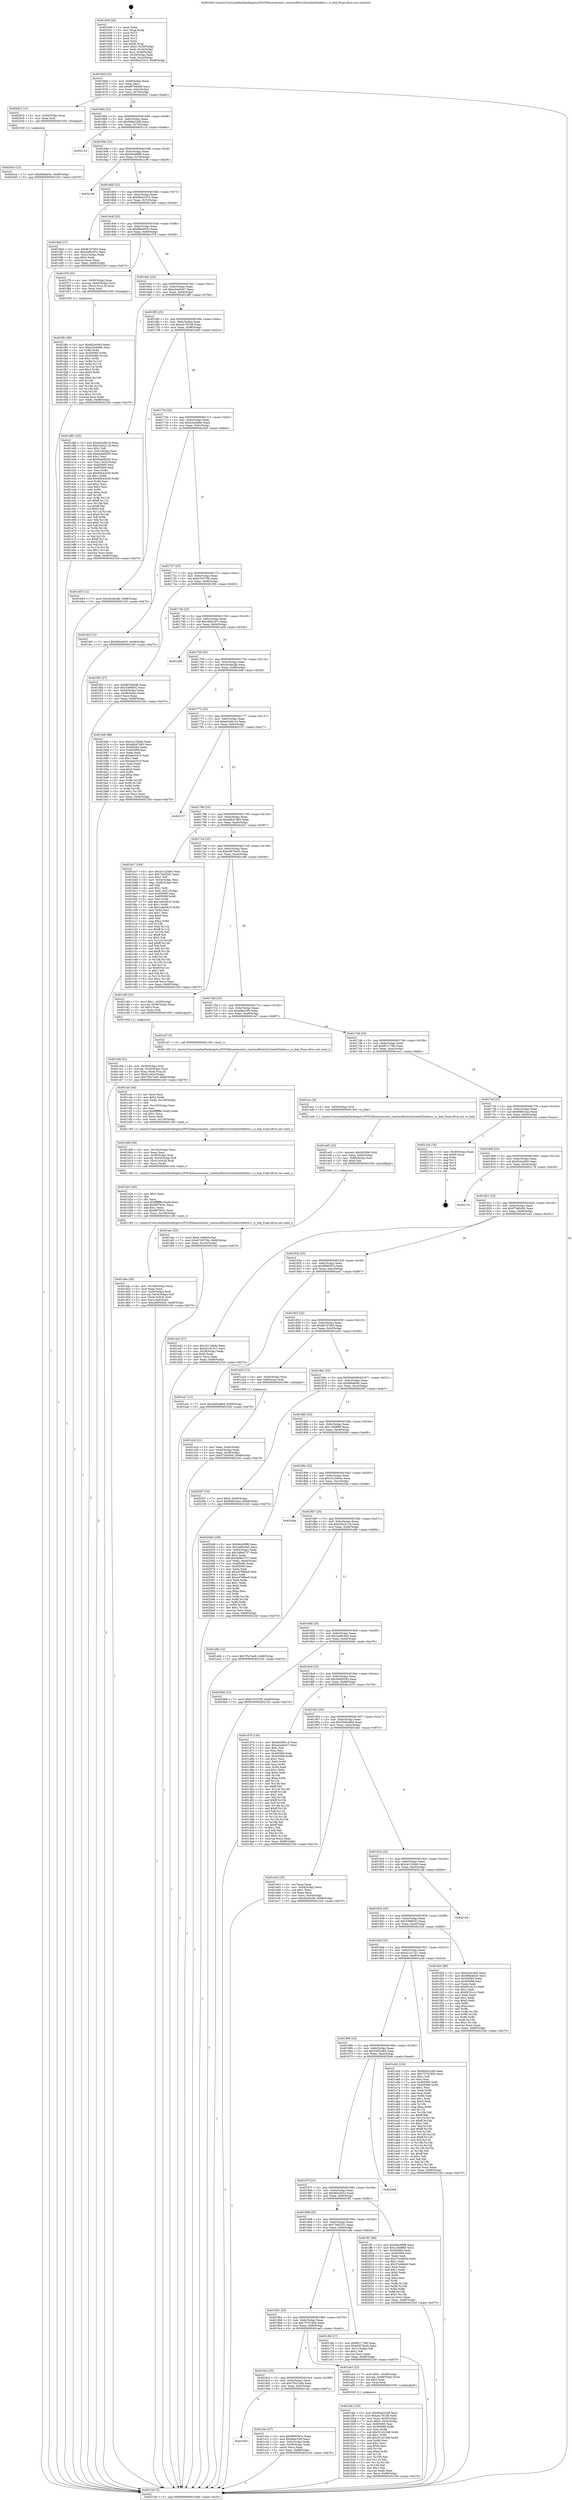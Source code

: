 digraph "0x401640" {
  label = "0x401640 (/mnt/c/Users/mathe/Desktop/tcc/POCII/binaries/extr_reactosdllwin32riched20editor.c_is_link_Final-ollvm.out::main(0))"
  labelloc = "t"
  node[shape=record]

  Entry [label="",width=0.3,height=0.3,shape=circle,fillcolor=black,style=filled]
  "0x40166d" [label="{
     0x40166d [23]\l
     | [instrs]\l
     &nbsp;&nbsp;0x40166d \<+3\>: mov -0x68(%rbp),%eax\l
     &nbsp;&nbsp;0x401670 \<+2\>: mov %eax,%ecx\l
     &nbsp;&nbsp;0x401672 \<+6\>: sub $0x897b4bd8,%ecx\l
     &nbsp;&nbsp;0x401678 \<+3\>: mov %eax,-0x6c(%rbp)\l
     &nbsp;&nbsp;0x40167b \<+3\>: mov %ecx,-0x70(%rbp)\l
     &nbsp;&nbsp;0x40167e \<+6\>: je 00000000004020c2 \<main+0xa82\>\l
  }"]
  "0x4020c2" [label="{
     0x4020c2 [12]\l
     | [instrs]\l
     &nbsp;&nbsp;0x4020c2 \<+4\>: mov -0x50(%rbp),%rax\l
     &nbsp;&nbsp;0x4020c6 \<+3\>: mov %rax,%rdi\l
     &nbsp;&nbsp;0x4020c9 \<+5\>: call 0000000000401030 \<free@plt\>\l
     | [calls]\l
     &nbsp;&nbsp;0x401030 \{1\} (unknown)\l
  }"]
  "0x401684" [label="{
     0x401684 [22]\l
     | [instrs]\l
     &nbsp;&nbsp;0x401684 \<+5\>: jmp 0000000000401689 \<main+0x49\>\l
     &nbsp;&nbsp;0x401689 \<+3\>: mov -0x6c(%rbp),%eax\l
     &nbsp;&nbsp;0x40168c \<+5\>: sub $0x90de22d9,%eax\l
     &nbsp;&nbsp;0x401691 \<+3\>: mov %eax,-0x74(%rbp)\l
     &nbsp;&nbsp;0x401694 \<+6\>: je 000000000040211d \<main+0xadd\>\l
  }"]
  Exit [label="",width=0.3,height=0.3,shape=circle,fillcolor=black,style=filled,peripheries=2]
  "0x40211d" [label="{
     0x40211d\l
  }", style=dashed]
  "0x40169a" [label="{
     0x40169a [22]\l
     | [instrs]\l
     &nbsp;&nbsp;0x40169a \<+5\>: jmp 000000000040169f \<main+0x5f\>\l
     &nbsp;&nbsp;0x40169f \<+3\>: mov -0x6c(%rbp),%eax\l
     &nbsp;&nbsp;0x4016a2 \<+5\>: sub $0x9444f9f8,%eax\l
     &nbsp;&nbsp;0x4016a7 \<+3\>: mov %eax,-0x78(%rbp)\l
     &nbsp;&nbsp;0x4016aa \<+6\>: je 0000000000402196 \<main+0xb56\>\l
  }"]
  "0x4020ce" [label="{
     0x4020ce [12]\l
     | [instrs]\l
     &nbsp;&nbsp;0x4020ce \<+7\>: movl $0xfe6da04c,-0x68(%rbp)\l
     &nbsp;&nbsp;0x4020d5 \<+5\>: jmp 00000000004021b0 \<main+0xb70\>\l
  }"]
  "0x402196" [label="{
     0x402196\l
  }", style=dashed]
  "0x4016b0" [label="{
     0x4016b0 [22]\l
     | [instrs]\l
     &nbsp;&nbsp;0x4016b0 \<+5\>: jmp 00000000004016b5 \<main+0x75\>\l
     &nbsp;&nbsp;0x4016b5 \<+3\>: mov -0x6c(%rbp),%eax\l
     &nbsp;&nbsp;0x4016b8 \<+5\>: sub $0x96a23315,%eax\l
     &nbsp;&nbsp;0x4016bd \<+3\>: mov %eax,-0x7c(%rbp)\l
     &nbsp;&nbsp;0x4016c0 \<+6\>: je 00000000004019ed \<main+0x3ad\>\l
  }"]
  "0x401f8c" [label="{
     0x401f8c [89]\l
     | [instrs]\l
     &nbsp;&nbsp;0x401f8c \<+5\>: mov $0xf42ec945,%edx\l
     &nbsp;&nbsp;0x401f91 \<+5\>: mov $0xb34cb69c,%esi\l
     &nbsp;&nbsp;0x401f96 \<+3\>: xor %r8d,%r8d\l
     &nbsp;&nbsp;0x401f99 \<+8\>: mov 0x405060,%r9d\l
     &nbsp;&nbsp;0x401fa1 \<+8\>: mov 0x405068,%r10d\l
     &nbsp;&nbsp;0x401fa9 \<+4\>: sub $0x1,%r8d\l
     &nbsp;&nbsp;0x401fad \<+3\>: mov %r9d,%r11d\l
     &nbsp;&nbsp;0x401fb0 \<+3\>: add %r8d,%r11d\l
     &nbsp;&nbsp;0x401fb3 \<+4\>: imul %r11d,%r9d\l
     &nbsp;&nbsp;0x401fb7 \<+4\>: and $0x1,%r9d\l
     &nbsp;&nbsp;0x401fbb \<+4\>: cmp $0x0,%r9d\l
     &nbsp;&nbsp;0x401fbf \<+3\>: sete %bl\l
     &nbsp;&nbsp;0x401fc2 \<+4\>: cmp $0xa,%r10d\l
     &nbsp;&nbsp;0x401fc6 \<+4\>: setl %r14b\l
     &nbsp;&nbsp;0x401fca \<+3\>: mov %bl,%r15b\l
     &nbsp;&nbsp;0x401fcd \<+3\>: and %r14b,%r15b\l
     &nbsp;&nbsp;0x401fd0 \<+3\>: xor %r14b,%bl\l
     &nbsp;&nbsp;0x401fd3 \<+3\>: or %bl,%r15b\l
     &nbsp;&nbsp;0x401fd6 \<+4\>: test $0x1,%r15b\l
     &nbsp;&nbsp;0x401fda \<+3\>: cmovne %esi,%edx\l
     &nbsp;&nbsp;0x401fdd \<+3\>: mov %edx,-0x68(%rbp)\l
     &nbsp;&nbsp;0x401fe0 \<+5\>: jmp 00000000004021b0 \<main+0xb70\>\l
  }"]
  "0x4019ed" [label="{
     0x4019ed [27]\l
     | [instrs]\l
     &nbsp;&nbsp;0x4019ed \<+5\>: mov $0xfb7d7403,%eax\l
     &nbsp;&nbsp;0x4019f2 \<+5\>: mov $0xcb6b197c,%ecx\l
     &nbsp;&nbsp;0x4019f7 \<+3\>: mov -0x2c(%rbp),%edx\l
     &nbsp;&nbsp;0x4019fa \<+3\>: cmp $0x2,%edx\l
     &nbsp;&nbsp;0x4019fd \<+3\>: cmovne %ecx,%eax\l
     &nbsp;&nbsp;0x401a00 \<+3\>: mov %eax,-0x68(%rbp)\l
     &nbsp;&nbsp;0x401a03 \<+5\>: jmp 00000000004021b0 \<main+0xb70\>\l
  }"]
  "0x4016c6" [label="{
     0x4016c6 [22]\l
     | [instrs]\l
     &nbsp;&nbsp;0x4016c6 \<+5\>: jmp 00000000004016cb \<main+0x8b\>\l
     &nbsp;&nbsp;0x4016cb \<+3\>: mov -0x6c(%rbp),%eax\l
     &nbsp;&nbsp;0x4016ce \<+5\>: sub $0x9fde4020,%eax\l
     &nbsp;&nbsp;0x4016d3 \<+3\>: mov %eax,-0x80(%rbp)\l
     &nbsp;&nbsp;0x4016d6 \<+6\>: je 0000000000401f78 \<main+0x938\>\l
  }"]
  "0x4021b0" [label="{
     0x4021b0 [5]\l
     | [instrs]\l
     &nbsp;&nbsp;0x4021b0 \<+5\>: jmp 000000000040166d \<main+0x2d\>\l
  }"]
  "0x401640" [label="{
     0x401640 [45]\l
     | [instrs]\l
     &nbsp;&nbsp;0x401640 \<+1\>: push %rbp\l
     &nbsp;&nbsp;0x401641 \<+3\>: mov %rsp,%rbp\l
     &nbsp;&nbsp;0x401644 \<+2\>: push %r15\l
     &nbsp;&nbsp;0x401646 \<+2\>: push %r14\l
     &nbsp;&nbsp;0x401648 \<+2\>: push %r12\l
     &nbsp;&nbsp;0x40164a \<+1\>: push %rbx\l
     &nbsp;&nbsp;0x40164b \<+7\>: sub $0xf0,%rsp\l
     &nbsp;&nbsp;0x401652 \<+7\>: movl $0x0,-0x30(%rbp)\l
     &nbsp;&nbsp;0x401659 \<+3\>: mov %edi,-0x34(%rbp)\l
     &nbsp;&nbsp;0x40165c \<+4\>: mov %rsi,-0x40(%rbp)\l
     &nbsp;&nbsp;0x401660 \<+3\>: mov -0x34(%rbp),%edi\l
     &nbsp;&nbsp;0x401663 \<+3\>: mov %edi,-0x2c(%rbp)\l
     &nbsp;&nbsp;0x401666 \<+7\>: movl $0x96a23315,-0x68(%rbp)\l
  }"]
  "0x401eec" [label="{
     0x401eec [25]\l
     | [instrs]\l
     &nbsp;&nbsp;0x401eec \<+7\>: movl $0x0,-0x64(%rbp)\l
     &nbsp;&nbsp;0x401ef3 \<+7\>: movl $0xb791f76b,-0x68(%rbp)\l
     &nbsp;&nbsp;0x401efa \<+6\>: mov %eax,-0x10c(%rbp)\l
     &nbsp;&nbsp;0x401f00 \<+5\>: jmp 00000000004021b0 \<main+0xb70\>\l
  }"]
  "0x401f78" [label="{
     0x401f78 [20]\l
     | [instrs]\l
     &nbsp;&nbsp;0x401f78 \<+4\>: mov -0x50(%rbp),%rax\l
     &nbsp;&nbsp;0x401f7c \<+4\>: movslq -0x64(%rbp),%rcx\l
     &nbsp;&nbsp;0x401f80 \<+4\>: mov (%rax,%rcx,8),%rax\l
     &nbsp;&nbsp;0x401f84 \<+3\>: mov %rax,%rdi\l
     &nbsp;&nbsp;0x401f87 \<+5\>: call 0000000000401030 \<free@plt\>\l
     | [calls]\l
     &nbsp;&nbsp;0x401030 \{1\} (unknown)\l
  }"]
  "0x4016dc" [label="{
     0x4016dc [25]\l
     | [instrs]\l
     &nbsp;&nbsp;0x4016dc \<+5\>: jmp 00000000004016e1 \<main+0xa1\>\l
     &nbsp;&nbsp;0x4016e1 \<+3\>: mov -0x6c(%rbp),%eax\l
     &nbsp;&nbsp;0x4016e4 \<+5\>: sub $0xa2ee6447,%eax\l
     &nbsp;&nbsp;0x4016e9 \<+6\>: mov %eax,-0x84(%rbp)\l
     &nbsp;&nbsp;0x4016ef \<+6\>: je 0000000000401df6 \<main+0x7b6\>\l
  }"]
  "0x401ed5" [label="{
     0x401ed5 [23]\l
     | [instrs]\l
     &nbsp;&nbsp;0x401ed5 \<+10\>: movabs $0x4030b6,%rdi\l
     &nbsp;&nbsp;0x401edf \<+3\>: mov %eax,-0x60(%rbp)\l
     &nbsp;&nbsp;0x401ee2 \<+3\>: mov -0x60(%rbp),%esi\l
     &nbsp;&nbsp;0x401ee5 \<+2\>: mov $0x0,%al\l
     &nbsp;&nbsp;0x401ee7 \<+5\>: call 0000000000401040 \<printf@plt\>\l
     | [calls]\l
     &nbsp;&nbsp;0x401040 \{1\} (unknown)\l
  }"]
  "0x401df6" [label="{
     0x401df6 [165]\l
     | [instrs]\l
     &nbsp;&nbsp;0x401df6 \<+5\>: mov $0xd42d6c14,%eax\l
     &nbsp;&nbsp;0x401dfb \<+5\>: mov $0x202e2118,%ecx\l
     &nbsp;&nbsp;0x401e00 \<+2\>: mov $0x1,%dl\l
     &nbsp;&nbsp;0x401e02 \<+3\>: mov -0x5c(%rbp),%esi\l
     &nbsp;&nbsp;0x401e05 \<+6\>: add $0x6abd92d3,%esi\l
     &nbsp;&nbsp;0x401e0b \<+3\>: add $0x1,%esi\l
     &nbsp;&nbsp;0x401e0e \<+6\>: sub $0x6abd92d3,%esi\l
     &nbsp;&nbsp;0x401e14 \<+3\>: mov %esi,-0x5c(%rbp)\l
     &nbsp;&nbsp;0x401e17 \<+7\>: mov 0x405060,%esi\l
     &nbsp;&nbsp;0x401e1e \<+7\>: mov 0x405068,%edi\l
     &nbsp;&nbsp;0x401e25 \<+3\>: mov %esi,%r8d\l
     &nbsp;&nbsp;0x401e28 \<+7\>: sub $0x95b42e5b,%r8d\l
     &nbsp;&nbsp;0x401e2f \<+4\>: sub $0x1,%r8d\l
     &nbsp;&nbsp;0x401e33 \<+7\>: add $0x95b42e5b,%r8d\l
     &nbsp;&nbsp;0x401e3a \<+4\>: imul %r8d,%esi\l
     &nbsp;&nbsp;0x401e3e \<+3\>: and $0x1,%esi\l
     &nbsp;&nbsp;0x401e41 \<+3\>: cmp $0x0,%esi\l
     &nbsp;&nbsp;0x401e44 \<+4\>: sete %r9b\l
     &nbsp;&nbsp;0x401e48 \<+3\>: cmp $0xa,%edi\l
     &nbsp;&nbsp;0x401e4b \<+4\>: setl %r10b\l
     &nbsp;&nbsp;0x401e4f \<+3\>: mov %r9b,%r11b\l
     &nbsp;&nbsp;0x401e52 \<+4\>: xor $0xff,%r11b\l
     &nbsp;&nbsp;0x401e56 \<+3\>: mov %r10b,%bl\l
     &nbsp;&nbsp;0x401e59 \<+3\>: xor $0xff,%bl\l
     &nbsp;&nbsp;0x401e5c \<+3\>: xor $0x0,%dl\l
     &nbsp;&nbsp;0x401e5f \<+3\>: mov %r11b,%r14b\l
     &nbsp;&nbsp;0x401e62 \<+4\>: and $0x0,%r14b\l
     &nbsp;&nbsp;0x401e66 \<+3\>: and %dl,%r9b\l
     &nbsp;&nbsp;0x401e69 \<+3\>: mov %bl,%r15b\l
     &nbsp;&nbsp;0x401e6c \<+4\>: and $0x0,%r15b\l
     &nbsp;&nbsp;0x401e70 \<+3\>: and %dl,%r10b\l
     &nbsp;&nbsp;0x401e73 \<+3\>: or %r9b,%r14b\l
     &nbsp;&nbsp;0x401e76 \<+3\>: or %r10b,%r15b\l
     &nbsp;&nbsp;0x401e79 \<+3\>: xor %r15b,%r14b\l
     &nbsp;&nbsp;0x401e7c \<+3\>: or %bl,%r11b\l
     &nbsp;&nbsp;0x401e7f \<+4\>: xor $0xff,%r11b\l
     &nbsp;&nbsp;0x401e83 \<+3\>: or $0x0,%dl\l
     &nbsp;&nbsp;0x401e86 \<+3\>: and %dl,%r11b\l
     &nbsp;&nbsp;0x401e89 \<+3\>: or %r11b,%r14b\l
     &nbsp;&nbsp;0x401e8c \<+4\>: test $0x1,%r14b\l
     &nbsp;&nbsp;0x401e90 \<+3\>: cmovne %ecx,%eax\l
     &nbsp;&nbsp;0x401e93 \<+3\>: mov %eax,-0x68(%rbp)\l
     &nbsp;&nbsp;0x401e96 \<+5\>: jmp 00000000004021b0 \<main+0xb70\>\l
  }"]
  "0x4016f5" [label="{
     0x4016f5 [25]\l
     | [instrs]\l
     &nbsp;&nbsp;0x4016f5 \<+5\>: jmp 00000000004016fa \<main+0xba\>\l
     &nbsp;&nbsp;0x4016fa \<+3\>: mov -0x6c(%rbp),%eax\l
     &nbsp;&nbsp;0x4016fd \<+5\>: sub $0xa4c781d8,%eax\l
     &nbsp;&nbsp;0x401702 \<+6\>: mov %eax,-0x88(%rbp)\l
     &nbsp;&nbsp;0x401708 \<+6\>: je 0000000000401b63 \<main+0x523\>\l
  }"]
  "0x401d4c" [label="{
     0x401d4c [36]\l
     | [instrs]\l
     &nbsp;&nbsp;0x401d4c \<+6\>: mov -0x108(%rbp),%ecx\l
     &nbsp;&nbsp;0x401d52 \<+3\>: imul %eax,%ecx\l
     &nbsp;&nbsp;0x401d55 \<+4\>: mov -0x50(%rbp),%rdi\l
     &nbsp;&nbsp;0x401d59 \<+4\>: movslq -0x54(%rbp),%r8\l
     &nbsp;&nbsp;0x401d5d \<+4\>: mov (%rdi,%r8,8),%rdi\l
     &nbsp;&nbsp;0x401d61 \<+3\>: mov %ecx,0x4(%rdi)\l
     &nbsp;&nbsp;0x401d64 \<+7\>: movl $0x2b850343,-0x68(%rbp)\l
     &nbsp;&nbsp;0x401d6b \<+5\>: jmp 00000000004021b0 \<main+0xb70\>\l
  }"]
  "0x401b63" [label="{
     0x401b63 [12]\l
     | [instrs]\l
     &nbsp;&nbsp;0x401b63 \<+7\>: movl $0xcbc0ecdb,-0x68(%rbp)\l
     &nbsp;&nbsp;0x401b6a \<+5\>: jmp 00000000004021b0 \<main+0xb70\>\l
  }"]
  "0x40170e" [label="{
     0x40170e [25]\l
     | [instrs]\l
     &nbsp;&nbsp;0x40170e \<+5\>: jmp 0000000000401713 \<main+0xd3\>\l
     &nbsp;&nbsp;0x401713 \<+3\>: mov -0x6c(%rbp),%eax\l
     &nbsp;&nbsp;0x401716 \<+5\>: sub $0xb34cb69c,%eax\l
     &nbsp;&nbsp;0x40171b \<+6\>: mov %eax,-0x8c(%rbp)\l
     &nbsp;&nbsp;0x401721 \<+6\>: je 0000000000401fe5 \<main+0x9a5\>\l
  }"]
  "0x401d24" [label="{
     0x401d24 [40]\l
     | [instrs]\l
     &nbsp;&nbsp;0x401d24 \<+5\>: mov $0x2,%ecx\l
     &nbsp;&nbsp;0x401d29 \<+1\>: cltd\l
     &nbsp;&nbsp;0x401d2a \<+2\>: idiv %ecx\l
     &nbsp;&nbsp;0x401d2c \<+6\>: imul $0xfffffffe,%edx,%ecx\l
     &nbsp;&nbsp;0x401d32 \<+6\>: add $0xf6f79c01,%ecx\l
     &nbsp;&nbsp;0x401d38 \<+3\>: add $0x1,%ecx\l
     &nbsp;&nbsp;0x401d3b \<+6\>: sub $0xf6f79c01,%ecx\l
     &nbsp;&nbsp;0x401d41 \<+6\>: mov %ecx,-0x108(%rbp)\l
     &nbsp;&nbsp;0x401d47 \<+5\>: call 0000000000401160 \<next_i\>\l
     | [calls]\l
     &nbsp;&nbsp;0x401160 \{1\} (/mnt/c/Users/mathe/Desktop/tcc/POCII/binaries/extr_reactosdllwin32riched20editor.c_is_link_Final-ollvm.out::next_i)\l
  }"]
  "0x401fe5" [label="{
     0x401fe5 [12]\l
     | [instrs]\l
     &nbsp;&nbsp;0x401fe5 \<+7\>: movl $0x6f2e4b52,-0x68(%rbp)\l
     &nbsp;&nbsp;0x401fec \<+5\>: jmp 00000000004021b0 \<main+0xb70\>\l
  }"]
  "0x401727" [label="{
     0x401727 [25]\l
     | [instrs]\l
     &nbsp;&nbsp;0x401727 \<+5\>: jmp 000000000040172c \<main+0xec\>\l
     &nbsp;&nbsp;0x40172c \<+3\>: mov -0x6c(%rbp),%eax\l
     &nbsp;&nbsp;0x40172f \<+5\>: sub $0xb791f76b,%eax\l
     &nbsp;&nbsp;0x401734 \<+6\>: mov %eax,-0x90(%rbp)\l
     &nbsp;&nbsp;0x40173a \<+6\>: je 0000000000401f05 \<main+0x8c5\>\l
  }"]
  "0x401d08" [label="{
     0x401d08 [28]\l
     | [instrs]\l
     &nbsp;&nbsp;0x401d08 \<+6\>: mov -0x104(%rbp),%ecx\l
     &nbsp;&nbsp;0x401d0e \<+3\>: imul %eax,%ecx\l
     &nbsp;&nbsp;0x401d11 \<+4\>: mov -0x50(%rbp),%rdi\l
     &nbsp;&nbsp;0x401d15 \<+4\>: movslq -0x54(%rbp),%r8\l
     &nbsp;&nbsp;0x401d19 \<+4\>: mov (%rdi,%r8,8),%rdi\l
     &nbsp;&nbsp;0x401d1d \<+2\>: mov %ecx,(%rdi)\l
     &nbsp;&nbsp;0x401d1f \<+5\>: call 0000000000401160 \<next_i\>\l
     | [calls]\l
     &nbsp;&nbsp;0x401160 \{1\} (/mnt/c/Users/mathe/Desktop/tcc/POCII/binaries/extr_reactosdllwin32riched20editor.c_is_link_Final-ollvm.out::next_i)\l
  }"]
  "0x401f05" [label="{
     0x401f05 [27]\l
     | [instrs]\l
     &nbsp;&nbsp;0x401f05 \<+5\>: mov $0x897b4bd8,%eax\l
     &nbsp;&nbsp;0x401f0a \<+5\>: mov $0x3389fc92,%ecx\l
     &nbsp;&nbsp;0x401f0f \<+3\>: mov -0x64(%rbp),%edx\l
     &nbsp;&nbsp;0x401f12 \<+3\>: cmp -0x48(%rbp),%edx\l
     &nbsp;&nbsp;0x401f15 \<+3\>: cmovl %ecx,%eax\l
     &nbsp;&nbsp;0x401f18 \<+3\>: mov %eax,-0x68(%rbp)\l
     &nbsp;&nbsp;0x401f1b \<+5\>: jmp 00000000004021b0 \<main+0xb70\>\l
  }"]
  "0x401740" [label="{
     0x401740 [25]\l
     | [instrs]\l
     &nbsp;&nbsp;0x401740 \<+5\>: jmp 0000000000401745 \<main+0x105\>\l
     &nbsp;&nbsp;0x401745 \<+3\>: mov -0x6c(%rbp),%eax\l
     &nbsp;&nbsp;0x401748 \<+5\>: sub $0xcb6b197c,%eax\l
     &nbsp;&nbsp;0x40174d \<+6\>: mov %eax,-0x94(%rbp)\l
     &nbsp;&nbsp;0x401753 \<+6\>: je 0000000000401a08 \<main+0x3c8\>\l
  }"]
  "0x401cdc" [label="{
     0x401cdc [44]\l
     | [instrs]\l
     &nbsp;&nbsp;0x401cdc \<+2\>: xor %ecx,%ecx\l
     &nbsp;&nbsp;0x401cde \<+5\>: mov $0x2,%edx\l
     &nbsp;&nbsp;0x401ce3 \<+6\>: mov %edx,-0x100(%rbp)\l
     &nbsp;&nbsp;0x401ce9 \<+1\>: cltd\l
     &nbsp;&nbsp;0x401cea \<+6\>: mov -0x100(%rbp),%esi\l
     &nbsp;&nbsp;0x401cf0 \<+2\>: idiv %esi\l
     &nbsp;&nbsp;0x401cf2 \<+6\>: imul $0xfffffffe,%edx,%edx\l
     &nbsp;&nbsp;0x401cf8 \<+3\>: sub $0x1,%ecx\l
     &nbsp;&nbsp;0x401cfb \<+2\>: sub %ecx,%edx\l
     &nbsp;&nbsp;0x401cfd \<+6\>: mov %edx,-0x104(%rbp)\l
     &nbsp;&nbsp;0x401d03 \<+5\>: call 0000000000401160 \<next_i\>\l
     | [calls]\l
     &nbsp;&nbsp;0x401160 \{1\} (/mnt/c/Users/mathe/Desktop/tcc/POCII/binaries/extr_reactosdllwin32riched20editor.c_is_link_Final-ollvm.out::next_i)\l
  }"]
  "0x401a08" [label="{
     0x401a08\l
  }", style=dashed]
  "0x401759" [label="{
     0x401759 [25]\l
     | [instrs]\l
     &nbsp;&nbsp;0x401759 \<+5\>: jmp 000000000040175e \<main+0x11e\>\l
     &nbsp;&nbsp;0x40175e \<+3\>: mov -0x6c(%rbp),%eax\l
     &nbsp;&nbsp;0x401761 \<+5\>: sub $0xcbc0ecdb,%eax\l
     &nbsp;&nbsp;0x401766 \<+6\>: mov %eax,-0x98(%rbp)\l
     &nbsp;&nbsp;0x40176c \<+6\>: je 0000000000401b6f \<main+0x52f\>\l
  }"]
  "0x4019e3" [label="{
     0x4019e3\l
  }", style=dashed]
  "0x401b6f" [label="{
     0x401b6f [88]\l
     | [instrs]\l
     &nbsp;&nbsp;0x401b6f \<+5\>: mov $0x2e132bb0,%eax\l
     &nbsp;&nbsp;0x401b74 \<+5\>: mov $0xddb47d93,%ecx\l
     &nbsp;&nbsp;0x401b79 \<+7\>: mov 0x405060,%edx\l
     &nbsp;&nbsp;0x401b80 \<+7\>: mov 0x405068,%esi\l
     &nbsp;&nbsp;0x401b87 \<+2\>: mov %edx,%edi\l
     &nbsp;&nbsp;0x401b89 \<+6\>: add $0xeed1810,%edi\l
     &nbsp;&nbsp;0x401b8f \<+3\>: sub $0x1,%edi\l
     &nbsp;&nbsp;0x401b92 \<+6\>: sub $0xeed1810,%edi\l
     &nbsp;&nbsp;0x401b98 \<+3\>: imul %edi,%edx\l
     &nbsp;&nbsp;0x401b9b \<+3\>: and $0x1,%edx\l
     &nbsp;&nbsp;0x401b9e \<+3\>: cmp $0x0,%edx\l
     &nbsp;&nbsp;0x401ba1 \<+4\>: sete %r8b\l
     &nbsp;&nbsp;0x401ba5 \<+3\>: cmp $0xa,%esi\l
     &nbsp;&nbsp;0x401ba8 \<+4\>: setl %r9b\l
     &nbsp;&nbsp;0x401bac \<+3\>: mov %r8b,%r10b\l
     &nbsp;&nbsp;0x401baf \<+3\>: and %r9b,%r10b\l
     &nbsp;&nbsp;0x401bb2 \<+3\>: xor %r9b,%r8b\l
     &nbsp;&nbsp;0x401bb5 \<+3\>: or %r8b,%r10b\l
     &nbsp;&nbsp;0x401bb8 \<+4\>: test $0x1,%r10b\l
     &nbsp;&nbsp;0x401bbc \<+3\>: cmovne %ecx,%eax\l
     &nbsp;&nbsp;0x401bbf \<+3\>: mov %eax,-0x68(%rbp)\l
     &nbsp;&nbsp;0x401bc2 \<+5\>: jmp 00000000004021b0 \<main+0xb70\>\l
  }"]
  "0x401772" [label="{
     0x401772 [25]\l
     | [instrs]\l
     &nbsp;&nbsp;0x401772 \<+5\>: jmp 0000000000401777 \<main+0x137\>\l
     &nbsp;&nbsp;0x401777 \<+3\>: mov -0x6c(%rbp),%eax\l
     &nbsp;&nbsp;0x40177a \<+5\>: sub $0xd42d6c14,%eax\l
     &nbsp;&nbsp;0x40177f \<+6\>: mov %eax,-0x9c(%rbp)\l
     &nbsp;&nbsp;0x401785 \<+6\>: je 0000000000402157 \<main+0xb17\>\l
  }"]
  "0x401cbc" [label="{
     0x401cbc [27]\l
     | [instrs]\l
     &nbsp;&nbsp;0x401cbc \<+5\>: mov $0xf896597a,%eax\l
     &nbsp;&nbsp;0x401cc1 \<+5\>: mov $0xefae33f4,%ecx\l
     &nbsp;&nbsp;0x401cc6 \<+3\>: mov -0x5c(%rbp),%edx\l
     &nbsp;&nbsp;0x401cc9 \<+3\>: cmp -0x58(%rbp),%edx\l
     &nbsp;&nbsp;0x401ccc \<+3\>: cmovl %ecx,%eax\l
     &nbsp;&nbsp;0x401ccf \<+3\>: mov %eax,-0x68(%rbp)\l
     &nbsp;&nbsp;0x401cd2 \<+5\>: jmp 00000000004021b0 \<main+0xb70\>\l
  }"]
  "0x402157" [label="{
     0x402157\l
  }", style=dashed]
  "0x40178b" [label="{
     0x40178b [25]\l
     | [instrs]\l
     &nbsp;&nbsp;0x40178b \<+5\>: jmp 0000000000401790 \<main+0x150\>\l
     &nbsp;&nbsp;0x401790 \<+3\>: mov -0x6c(%rbp),%eax\l
     &nbsp;&nbsp;0x401793 \<+5\>: sub $0xddb47d93,%eax\l
     &nbsp;&nbsp;0x401798 \<+6\>: mov %eax,-0xa0(%rbp)\l
     &nbsp;&nbsp;0x40179e \<+6\>: je 0000000000401bc7 \<main+0x587\>\l
  }"]
  "0x401c9d" [label="{
     0x401c9d [31]\l
     | [instrs]\l
     &nbsp;&nbsp;0x401c9d \<+4\>: mov -0x50(%rbp),%rdi\l
     &nbsp;&nbsp;0x401ca1 \<+4\>: movslq -0x54(%rbp),%rcx\l
     &nbsp;&nbsp;0x401ca5 \<+4\>: mov %rax,(%rdi,%rcx,8)\l
     &nbsp;&nbsp;0x401ca9 \<+7\>: movl $0x0,-0x5c(%rbp)\l
     &nbsp;&nbsp;0x401cb0 \<+7\>: movl $0x7f5e7ad9,-0x68(%rbp)\l
     &nbsp;&nbsp;0x401cb7 \<+5\>: jmp 00000000004021b0 \<main+0xb70\>\l
  }"]
  "0x401bc7" [label="{
     0x401bc7 [164]\l
     | [instrs]\l
     &nbsp;&nbsp;0x401bc7 \<+5\>: mov $0x2e132bb0,%eax\l
     &nbsp;&nbsp;0x401bcc \<+5\>: mov $0x73ef2201,%ecx\l
     &nbsp;&nbsp;0x401bd1 \<+2\>: mov $0x1,%dl\l
     &nbsp;&nbsp;0x401bd3 \<+3\>: mov -0x54(%rbp),%esi\l
     &nbsp;&nbsp;0x401bd6 \<+3\>: cmp -0x48(%rbp),%esi\l
     &nbsp;&nbsp;0x401bd9 \<+4\>: setl %dil\l
     &nbsp;&nbsp;0x401bdd \<+4\>: and $0x1,%dil\l
     &nbsp;&nbsp;0x401be1 \<+4\>: mov %dil,-0x21(%rbp)\l
     &nbsp;&nbsp;0x401be5 \<+7\>: mov 0x405060,%esi\l
     &nbsp;&nbsp;0x401bec \<+8\>: mov 0x405068,%r8d\l
     &nbsp;&nbsp;0x401bf4 \<+3\>: mov %esi,%r9d\l
     &nbsp;&nbsp;0x401bf7 \<+7\>: add $0x1e6e5819,%r9d\l
     &nbsp;&nbsp;0x401bfe \<+4\>: sub $0x1,%r9d\l
     &nbsp;&nbsp;0x401c02 \<+7\>: sub $0x1e6e5819,%r9d\l
     &nbsp;&nbsp;0x401c09 \<+4\>: imul %r9d,%esi\l
     &nbsp;&nbsp;0x401c0d \<+3\>: and $0x1,%esi\l
     &nbsp;&nbsp;0x401c10 \<+3\>: cmp $0x0,%esi\l
     &nbsp;&nbsp;0x401c13 \<+4\>: sete %dil\l
     &nbsp;&nbsp;0x401c17 \<+4\>: cmp $0xa,%r8d\l
     &nbsp;&nbsp;0x401c1b \<+4\>: setl %r10b\l
     &nbsp;&nbsp;0x401c1f \<+3\>: mov %dil,%r11b\l
     &nbsp;&nbsp;0x401c22 \<+4\>: xor $0xff,%r11b\l
     &nbsp;&nbsp;0x401c26 \<+3\>: mov %r10b,%bl\l
     &nbsp;&nbsp;0x401c29 \<+3\>: xor $0xff,%bl\l
     &nbsp;&nbsp;0x401c2c \<+3\>: xor $0x1,%dl\l
     &nbsp;&nbsp;0x401c2f \<+3\>: mov %r11b,%r14b\l
     &nbsp;&nbsp;0x401c32 \<+4\>: and $0xff,%r14b\l
     &nbsp;&nbsp;0x401c36 \<+3\>: and %dl,%dil\l
     &nbsp;&nbsp;0x401c39 \<+3\>: mov %bl,%r15b\l
     &nbsp;&nbsp;0x401c3c \<+4\>: and $0xff,%r15b\l
     &nbsp;&nbsp;0x401c40 \<+3\>: and %dl,%r10b\l
     &nbsp;&nbsp;0x401c43 \<+3\>: or %dil,%r14b\l
     &nbsp;&nbsp;0x401c46 \<+3\>: or %r10b,%r15b\l
     &nbsp;&nbsp;0x401c49 \<+3\>: xor %r15b,%r14b\l
     &nbsp;&nbsp;0x401c4c \<+3\>: or %bl,%r11b\l
     &nbsp;&nbsp;0x401c4f \<+4\>: xor $0xff,%r11b\l
     &nbsp;&nbsp;0x401c53 \<+3\>: or $0x1,%dl\l
     &nbsp;&nbsp;0x401c56 \<+3\>: and %dl,%r11b\l
     &nbsp;&nbsp;0x401c59 \<+3\>: or %r11b,%r14b\l
     &nbsp;&nbsp;0x401c5c \<+4\>: test $0x1,%r14b\l
     &nbsp;&nbsp;0x401c60 \<+3\>: cmovne %ecx,%eax\l
     &nbsp;&nbsp;0x401c63 \<+3\>: mov %eax,-0x68(%rbp)\l
     &nbsp;&nbsp;0x401c66 \<+5\>: jmp 00000000004021b0 \<main+0xb70\>\l
  }"]
  "0x4017a4" [label="{
     0x4017a4 [25]\l
     | [instrs]\l
     &nbsp;&nbsp;0x4017a4 \<+5\>: jmp 00000000004017a9 \<main+0x169\>\l
     &nbsp;&nbsp;0x4017a9 \<+3\>: mov -0x6c(%rbp),%eax\l
     &nbsp;&nbsp;0x4017ac \<+5\>: sub $0xe5879e45,%eax\l
     &nbsp;&nbsp;0x4017b1 \<+6\>: mov %eax,-0xa4(%rbp)\l
     &nbsp;&nbsp;0x4017b7 \<+6\>: je 0000000000401c86 \<main+0x646\>\l
  }"]
  "0x401afa" [label="{
     0x401afa [105]\l
     | [instrs]\l
     &nbsp;&nbsp;0x401afa \<+5\>: mov $0x90de22d9,%ecx\l
     &nbsp;&nbsp;0x401aff \<+5\>: mov $0xa4c781d8,%edx\l
     &nbsp;&nbsp;0x401b04 \<+4\>: mov %rax,-0x50(%rbp)\l
     &nbsp;&nbsp;0x401b08 \<+7\>: movl $0x0,-0x54(%rbp)\l
     &nbsp;&nbsp;0x401b0f \<+7\>: mov 0x405060,%esi\l
     &nbsp;&nbsp;0x401b16 \<+8\>: mov 0x405068,%r8d\l
     &nbsp;&nbsp;0x401b1e \<+3\>: mov %esi,%r9d\l
     &nbsp;&nbsp;0x401b21 \<+7\>: sub $0x321d1548,%r9d\l
     &nbsp;&nbsp;0x401b28 \<+4\>: sub $0x1,%r9d\l
     &nbsp;&nbsp;0x401b2c \<+7\>: add $0x321d1548,%r9d\l
     &nbsp;&nbsp;0x401b33 \<+4\>: imul %r9d,%esi\l
     &nbsp;&nbsp;0x401b37 \<+3\>: and $0x1,%esi\l
     &nbsp;&nbsp;0x401b3a \<+3\>: cmp $0x0,%esi\l
     &nbsp;&nbsp;0x401b3d \<+4\>: sete %r10b\l
     &nbsp;&nbsp;0x401b41 \<+4\>: cmp $0xa,%r8d\l
     &nbsp;&nbsp;0x401b45 \<+4\>: setl %r11b\l
     &nbsp;&nbsp;0x401b49 \<+3\>: mov %r10b,%bl\l
     &nbsp;&nbsp;0x401b4c \<+3\>: and %r11b,%bl\l
     &nbsp;&nbsp;0x401b4f \<+3\>: xor %r11b,%r10b\l
     &nbsp;&nbsp;0x401b52 \<+3\>: or %r10b,%bl\l
     &nbsp;&nbsp;0x401b55 \<+3\>: test $0x1,%bl\l
     &nbsp;&nbsp;0x401b58 \<+3\>: cmovne %edx,%ecx\l
     &nbsp;&nbsp;0x401b5b \<+3\>: mov %ecx,-0x68(%rbp)\l
     &nbsp;&nbsp;0x401b5e \<+5\>: jmp 00000000004021b0 \<main+0xb70\>\l
  }"]
  "0x401c86" [label="{
     0x401c86 [23]\l
     | [instrs]\l
     &nbsp;&nbsp;0x401c86 \<+7\>: movl $0x1,-0x58(%rbp)\l
     &nbsp;&nbsp;0x401c8d \<+4\>: movslq -0x58(%rbp),%rax\l
     &nbsp;&nbsp;0x401c91 \<+4\>: shl $0x3,%rax\l
     &nbsp;&nbsp;0x401c95 \<+3\>: mov %rax,%rdi\l
     &nbsp;&nbsp;0x401c98 \<+5\>: call 0000000000401050 \<malloc@plt\>\l
     | [calls]\l
     &nbsp;&nbsp;0x401050 \{1\} (unknown)\l
  }"]
  "0x4017bd" [label="{
     0x4017bd [25]\l
     | [instrs]\l
     &nbsp;&nbsp;0x4017bd \<+5\>: jmp 00000000004017c2 \<main+0x182\>\l
     &nbsp;&nbsp;0x4017c2 \<+3\>: mov -0x6c(%rbp),%eax\l
     &nbsp;&nbsp;0x4017c5 \<+5\>: sub $0xefae33f4,%eax\l
     &nbsp;&nbsp;0x4017ca \<+6\>: mov %eax,-0xa8(%rbp)\l
     &nbsp;&nbsp;0x4017d0 \<+6\>: je 0000000000401cd7 \<main+0x697\>\l
  }"]
  "0x4019ca" [label="{
     0x4019ca [25]\l
     | [instrs]\l
     &nbsp;&nbsp;0x4019ca \<+5\>: jmp 00000000004019cf \<main+0x38f\>\l
     &nbsp;&nbsp;0x4019cf \<+3\>: mov -0x6c(%rbp),%eax\l
     &nbsp;&nbsp;0x4019d2 \<+5\>: sub $0x7f5e7ad9,%eax\l
     &nbsp;&nbsp;0x4019d7 \<+6\>: mov %eax,-0xfc(%rbp)\l
     &nbsp;&nbsp;0x4019dd \<+6\>: je 0000000000401cbc \<main+0x67c\>\l
  }"]
  "0x401cd7" [label="{
     0x401cd7 [5]\l
     | [instrs]\l
     &nbsp;&nbsp;0x401cd7 \<+5\>: call 0000000000401160 \<next_i\>\l
     | [calls]\l
     &nbsp;&nbsp;0x401160 \{1\} (/mnt/c/Users/mathe/Desktop/tcc/POCII/binaries/extr_reactosdllwin32riched20editor.c_is_link_Final-ollvm.out::next_i)\l
  }"]
  "0x4017d6" [label="{
     0x4017d6 [25]\l
     | [instrs]\l
     &nbsp;&nbsp;0x4017d6 \<+5\>: jmp 00000000004017db \<main+0x19b\>\l
     &nbsp;&nbsp;0x4017db \<+3\>: mov -0x6c(%rbp),%eax\l
     &nbsp;&nbsp;0x4017de \<+5\>: sub $0xf01173fd,%eax\l
     &nbsp;&nbsp;0x4017e3 \<+6\>: mov %eax,-0xac(%rbp)\l
     &nbsp;&nbsp;0x4017e9 \<+6\>: je 0000000000401ecc \<main+0x88c\>\l
  }"]
  "0x401ae3" [label="{
     0x401ae3 [23]\l
     | [instrs]\l
     &nbsp;&nbsp;0x401ae3 \<+7\>: movl $0x1,-0x48(%rbp)\l
     &nbsp;&nbsp;0x401aea \<+4\>: movslq -0x48(%rbp),%rax\l
     &nbsp;&nbsp;0x401aee \<+4\>: shl $0x3,%rax\l
     &nbsp;&nbsp;0x401af2 \<+3\>: mov %rax,%rdi\l
     &nbsp;&nbsp;0x401af5 \<+5\>: call 0000000000401050 \<malloc@plt\>\l
     | [calls]\l
     &nbsp;&nbsp;0x401050 \{1\} (unknown)\l
  }"]
  "0x401ecc" [label="{
     0x401ecc [9]\l
     | [instrs]\l
     &nbsp;&nbsp;0x401ecc \<+4\>: mov -0x50(%rbp),%rdi\l
     &nbsp;&nbsp;0x401ed0 \<+5\>: call 00000000004013e0 \<is_link\>\l
     | [calls]\l
     &nbsp;&nbsp;0x4013e0 \{1\} (/mnt/c/Users/mathe/Desktop/tcc/POCII/binaries/extr_reactosdllwin32riched20editor.c_is_link_Final-ollvm.out::is_link)\l
  }"]
  "0x4017ef" [label="{
     0x4017ef [25]\l
     | [instrs]\l
     &nbsp;&nbsp;0x4017ef \<+5\>: jmp 00000000004017f4 \<main+0x1b4\>\l
     &nbsp;&nbsp;0x4017f4 \<+3\>: mov -0x6c(%rbp),%eax\l
     &nbsp;&nbsp;0x4017f7 \<+5\>: sub $0xf0861ba2,%eax\l
     &nbsp;&nbsp;0x4017fc \<+6\>: mov %eax,-0xb0(%rbp)\l
     &nbsp;&nbsp;0x401802 \<+6\>: je 000000000040210a \<main+0xaca\>\l
  }"]
  "0x4019b1" [label="{
     0x4019b1 [25]\l
     | [instrs]\l
     &nbsp;&nbsp;0x4019b1 \<+5\>: jmp 00000000004019b6 \<main+0x376\>\l
     &nbsp;&nbsp;0x4019b6 \<+3\>: mov -0x6c(%rbp),%eax\l
     &nbsp;&nbsp;0x4019b9 \<+5\>: sub $0x7570195b,%eax\l
     &nbsp;&nbsp;0x4019be \<+6\>: mov %eax,-0xf8(%rbp)\l
     &nbsp;&nbsp;0x4019c4 \<+6\>: je 0000000000401ae3 \<main+0x4a3\>\l
  }"]
  "0x40210a" [label="{
     0x40210a [19]\l
     | [instrs]\l
     &nbsp;&nbsp;0x40210a \<+3\>: mov -0x30(%rbp),%eax\l
     &nbsp;&nbsp;0x40210d \<+7\>: add $0xf0,%rsp\l
     &nbsp;&nbsp;0x402114 \<+1\>: pop %rbx\l
     &nbsp;&nbsp;0x402115 \<+2\>: pop %r12\l
     &nbsp;&nbsp;0x402117 \<+2\>: pop %r14\l
     &nbsp;&nbsp;0x402119 \<+2\>: pop %r15\l
     &nbsp;&nbsp;0x40211b \<+1\>: pop %rbp\l
     &nbsp;&nbsp;0x40211c \<+1\>: ret\l
  }"]
  "0x401808" [label="{
     0x401808 [25]\l
     | [instrs]\l
     &nbsp;&nbsp;0x401808 \<+5\>: jmp 000000000040180d \<main+0x1cd\>\l
     &nbsp;&nbsp;0x40180d \<+3\>: mov -0x6c(%rbp),%eax\l
     &nbsp;&nbsp;0x401810 \<+5\>: sub $0xf42ec945,%eax\l
     &nbsp;&nbsp;0x401815 \<+6\>: mov %eax,-0xb4(%rbp)\l
     &nbsp;&nbsp;0x40181b \<+6\>: je 0000000000402176 \<main+0xb36\>\l
  }"]
  "0x401c6b" [label="{
     0x401c6b [27]\l
     | [instrs]\l
     &nbsp;&nbsp;0x401c6b \<+5\>: mov $0xf01173fd,%eax\l
     &nbsp;&nbsp;0x401c70 \<+5\>: mov $0xe5879e45,%ecx\l
     &nbsp;&nbsp;0x401c75 \<+3\>: mov -0x21(%rbp),%dl\l
     &nbsp;&nbsp;0x401c78 \<+3\>: test $0x1,%dl\l
     &nbsp;&nbsp;0x401c7b \<+3\>: cmovne %ecx,%eax\l
     &nbsp;&nbsp;0x401c7e \<+3\>: mov %eax,-0x68(%rbp)\l
     &nbsp;&nbsp;0x401c81 \<+5\>: jmp 00000000004021b0 \<main+0xb70\>\l
  }"]
  "0x402176" [label="{
     0x402176\l
  }", style=dashed]
  "0x401821" [label="{
     0x401821 [25]\l
     | [instrs]\l
     &nbsp;&nbsp;0x401821 \<+5\>: jmp 0000000000401826 \<main+0x1e6\>\l
     &nbsp;&nbsp;0x401826 \<+3\>: mov -0x6c(%rbp),%eax\l
     &nbsp;&nbsp;0x401829 \<+5\>: sub $0xf75d0400,%eax\l
     &nbsp;&nbsp;0x40182e \<+6\>: mov %eax,-0xb8(%rbp)\l
     &nbsp;&nbsp;0x401834 \<+6\>: je 0000000000401a42 \<main+0x402\>\l
  }"]
  "0x401998" [label="{
     0x401998 [25]\l
     | [instrs]\l
     &nbsp;&nbsp;0x401998 \<+5\>: jmp 000000000040199d \<main+0x35d\>\l
     &nbsp;&nbsp;0x40199d \<+3\>: mov -0x6c(%rbp),%eax\l
     &nbsp;&nbsp;0x4019a0 \<+5\>: sub $0x73ef2201,%eax\l
     &nbsp;&nbsp;0x4019a5 \<+6\>: mov %eax,-0xf4(%rbp)\l
     &nbsp;&nbsp;0x4019ab \<+6\>: je 0000000000401c6b \<main+0x62b\>\l
  }"]
  "0x401a42" [label="{
     0x401a42 [27]\l
     | [instrs]\l
     &nbsp;&nbsp;0x401a42 \<+5\>: mov $0x1b124b4a,%eax\l
     &nbsp;&nbsp;0x401a47 \<+5\>: mov $0x421413c1,%ecx\l
     &nbsp;&nbsp;0x401a4c \<+3\>: mov -0x28(%rbp),%edx\l
     &nbsp;&nbsp;0x401a4f \<+3\>: cmp $0x0,%edx\l
     &nbsp;&nbsp;0x401a52 \<+3\>: cmove %ecx,%eax\l
     &nbsp;&nbsp;0x401a55 \<+3\>: mov %eax,-0x68(%rbp)\l
     &nbsp;&nbsp;0x401a58 \<+5\>: jmp 00000000004021b0 \<main+0xb70\>\l
  }"]
  "0x40183a" [label="{
     0x40183a [25]\l
     | [instrs]\l
     &nbsp;&nbsp;0x40183a \<+5\>: jmp 000000000040183f \<main+0x1ff\>\l
     &nbsp;&nbsp;0x40183f \<+3\>: mov -0x6c(%rbp),%eax\l
     &nbsp;&nbsp;0x401842 \<+5\>: sub $0xf896597a,%eax\l
     &nbsp;&nbsp;0x401847 \<+6\>: mov %eax,-0xbc(%rbp)\l
     &nbsp;&nbsp;0x40184d \<+6\>: je 0000000000401ea7 \<main+0x867\>\l
  }"]
  "0x401ff1" [label="{
     0x401ff1 [88]\l
     | [instrs]\l
     &nbsp;&nbsp;0x401ff1 \<+5\>: mov $0x9444f9f8,%eax\l
     &nbsp;&nbsp;0x401ff6 \<+5\>: mov $0x13fe8f66,%ecx\l
     &nbsp;&nbsp;0x401ffb \<+7\>: mov 0x405060,%edx\l
     &nbsp;&nbsp;0x402002 \<+7\>: mov 0x405068,%esi\l
     &nbsp;&nbsp;0x402009 \<+2\>: mov %edx,%edi\l
     &nbsp;&nbsp;0x40200b \<+6\>: add $0x37e48d4d,%edi\l
     &nbsp;&nbsp;0x402011 \<+3\>: sub $0x1,%edi\l
     &nbsp;&nbsp;0x402014 \<+6\>: sub $0x37e48d4d,%edi\l
     &nbsp;&nbsp;0x40201a \<+3\>: imul %edi,%edx\l
     &nbsp;&nbsp;0x40201d \<+3\>: and $0x1,%edx\l
     &nbsp;&nbsp;0x402020 \<+3\>: cmp $0x0,%edx\l
     &nbsp;&nbsp;0x402023 \<+4\>: sete %r8b\l
     &nbsp;&nbsp;0x402027 \<+3\>: cmp $0xa,%esi\l
     &nbsp;&nbsp;0x40202a \<+4\>: setl %r9b\l
     &nbsp;&nbsp;0x40202e \<+3\>: mov %r8b,%r10b\l
     &nbsp;&nbsp;0x402031 \<+3\>: and %r9b,%r10b\l
     &nbsp;&nbsp;0x402034 \<+3\>: xor %r9b,%r8b\l
     &nbsp;&nbsp;0x402037 \<+3\>: or %r8b,%r10b\l
     &nbsp;&nbsp;0x40203a \<+4\>: test $0x1,%r10b\l
     &nbsp;&nbsp;0x40203e \<+3\>: cmovne %ecx,%eax\l
     &nbsp;&nbsp;0x402041 \<+3\>: mov %eax,-0x68(%rbp)\l
     &nbsp;&nbsp;0x402044 \<+5\>: jmp 00000000004021b0 \<main+0xb70\>\l
  }"]
  "0x401ea7" [label="{
     0x401ea7 [12]\l
     | [instrs]\l
     &nbsp;&nbsp;0x401ea7 \<+7\>: movl $0x2bd5a8b4,-0x68(%rbp)\l
     &nbsp;&nbsp;0x401eae \<+5\>: jmp 00000000004021b0 \<main+0xb70\>\l
  }"]
  "0x401853" [label="{
     0x401853 [25]\l
     | [instrs]\l
     &nbsp;&nbsp;0x401853 \<+5\>: jmp 0000000000401858 \<main+0x218\>\l
     &nbsp;&nbsp;0x401858 \<+3\>: mov -0x6c(%rbp),%eax\l
     &nbsp;&nbsp;0x40185b \<+5\>: sub $0xfb7d7403,%eax\l
     &nbsp;&nbsp;0x401860 \<+6\>: mov %eax,-0xc0(%rbp)\l
     &nbsp;&nbsp;0x401866 \<+6\>: je 0000000000401a20 \<main+0x3e0\>\l
  }"]
  "0x40197f" [label="{
     0x40197f [25]\l
     | [instrs]\l
     &nbsp;&nbsp;0x40197f \<+5\>: jmp 0000000000401984 \<main+0x344\>\l
     &nbsp;&nbsp;0x401984 \<+3\>: mov -0x6c(%rbp),%eax\l
     &nbsp;&nbsp;0x401987 \<+5\>: sub $0x6f2e4b52,%eax\l
     &nbsp;&nbsp;0x40198c \<+6\>: mov %eax,-0xf0(%rbp)\l
     &nbsp;&nbsp;0x401992 \<+6\>: je 0000000000401ff1 \<main+0x9b1\>\l
  }"]
  "0x401a20" [label="{
     0x401a20 [13]\l
     | [instrs]\l
     &nbsp;&nbsp;0x401a20 \<+4\>: mov -0x40(%rbp),%rax\l
     &nbsp;&nbsp;0x401a24 \<+4\>: mov 0x8(%rax),%rdi\l
     &nbsp;&nbsp;0x401a28 \<+5\>: call 0000000000401060 \<atoi@plt\>\l
     | [calls]\l
     &nbsp;&nbsp;0x401060 \{1\} (unknown)\l
  }"]
  "0x40186c" [label="{
     0x40186c [25]\l
     | [instrs]\l
     &nbsp;&nbsp;0x40186c \<+5\>: jmp 0000000000401871 \<main+0x231\>\l
     &nbsp;&nbsp;0x401871 \<+3\>: mov -0x6c(%rbp),%eax\l
     &nbsp;&nbsp;0x401874 \<+5\>: sub $0xfe6da04c,%eax\l
     &nbsp;&nbsp;0x401879 \<+6\>: mov %eax,-0xc4(%rbp)\l
     &nbsp;&nbsp;0x40187f \<+6\>: je 00000000004020f7 \<main+0xab7\>\l
  }"]
  "0x401a2d" [label="{
     0x401a2d [21]\l
     | [instrs]\l
     &nbsp;&nbsp;0x401a2d \<+3\>: mov %eax,-0x44(%rbp)\l
     &nbsp;&nbsp;0x401a30 \<+3\>: mov -0x44(%rbp),%eax\l
     &nbsp;&nbsp;0x401a33 \<+3\>: mov %eax,-0x28(%rbp)\l
     &nbsp;&nbsp;0x401a36 \<+7\>: movl $0xf75d0400,-0x68(%rbp)\l
     &nbsp;&nbsp;0x401a3d \<+5\>: jmp 00000000004021b0 \<main+0xb70\>\l
  }"]
  "0x4020e6" [label="{
     0x4020e6\l
  }", style=dashed]
  "0x4020f7" [label="{
     0x4020f7 [19]\l
     | [instrs]\l
     &nbsp;&nbsp;0x4020f7 \<+7\>: movl $0x0,-0x30(%rbp)\l
     &nbsp;&nbsp;0x4020fe \<+7\>: movl $0xf0861ba2,-0x68(%rbp)\l
     &nbsp;&nbsp;0x402105 \<+5\>: jmp 00000000004021b0 \<main+0xb70\>\l
  }"]
  "0x401885" [label="{
     0x401885 [25]\l
     | [instrs]\l
     &nbsp;&nbsp;0x401885 \<+5\>: jmp 000000000040188a \<main+0x24a\>\l
     &nbsp;&nbsp;0x40188a \<+3\>: mov -0x6c(%rbp),%eax\l
     &nbsp;&nbsp;0x40188d \<+5\>: sub $0x13fe8f66,%eax\l
     &nbsp;&nbsp;0x401892 \<+6\>: mov %eax,-0xc8(%rbp)\l
     &nbsp;&nbsp;0x401898 \<+6\>: je 0000000000402049 \<main+0xa09\>\l
  }"]
  "0x401966" [label="{
     0x401966 [25]\l
     | [instrs]\l
     &nbsp;&nbsp;0x401966 \<+5\>: jmp 000000000040196b \<main+0x32b\>\l
     &nbsp;&nbsp;0x40196b \<+3\>: mov -0x6c(%rbp),%eax\l
     &nbsp;&nbsp;0x40196e \<+5\>: sub $0x54f52e64,%eax\l
     &nbsp;&nbsp;0x401973 \<+6\>: mov %eax,-0xec(%rbp)\l
     &nbsp;&nbsp;0x401979 \<+6\>: je 00000000004020e6 \<main+0xaa6\>\l
  }"]
  "0x402049" [label="{
     0x402049 [109]\l
     | [instrs]\l
     &nbsp;&nbsp;0x402049 \<+5\>: mov $0x9444f9f8,%eax\l
     &nbsp;&nbsp;0x40204e \<+5\>: mov $0x2a90c9a5,%ecx\l
     &nbsp;&nbsp;0x402053 \<+3\>: mov -0x64(%rbp),%edx\l
     &nbsp;&nbsp;0x402056 \<+6\>: sub $0x3d8e4737,%edx\l
     &nbsp;&nbsp;0x40205c \<+3\>: add $0x1,%edx\l
     &nbsp;&nbsp;0x40205f \<+6\>: add $0x3d8e4737,%edx\l
     &nbsp;&nbsp;0x402065 \<+3\>: mov %edx,-0x64(%rbp)\l
     &nbsp;&nbsp;0x402068 \<+7\>: mov 0x405060,%edx\l
     &nbsp;&nbsp;0x40206f \<+7\>: mov 0x405068,%esi\l
     &nbsp;&nbsp;0x402076 \<+2\>: mov %edx,%edi\l
     &nbsp;&nbsp;0x402078 \<+6\>: sub $0xa4788be8,%edi\l
     &nbsp;&nbsp;0x40207e \<+3\>: sub $0x1,%edi\l
     &nbsp;&nbsp;0x402081 \<+6\>: add $0xa4788be8,%edi\l
     &nbsp;&nbsp;0x402087 \<+3\>: imul %edi,%edx\l
     &nbsp;&nbsp;0x40208a \<+3\>: and $0x1,%edx\l
     &nbsp;&nbsp;0x40208d \<+3\>: cmp $0x0,%edx\l
     &nbsp;&nbsp;0x402090 \<+4\>: sete %r8b\l
     &nbsp;&nbsp;0x402094 \<+3\>: cmp $0xa,%esi\l
     &nbsp;&nbsp;0x402097 \<+4\>: setl %r9b\l
     &nbsp;&nbsp;0x40209b \<+3\>: mov %r8b,%r10b\l
     &nbsp;&nbsp;0x40209e \<+3\>: and %r9b,%r10b\l
     &nbsp;&nbsp;0x4020a1 \<+3\>: xor %r9b,%r8b\l
     &nbsp;&nbsp;0x4020a4 \<+3\>: or %r8b,%r10b\l
     &nbsp;&nbsp;0x4020a7 \<+4\>: test $0x1,%r10b\l
     &nbsp;&nbsp;0x4020ab \<+3\>: cmovne %ecx,%eax\l
     &nbsp;&nbsp;0x4020ae \<+3\>: mov %eax,-0x68(%rbp)\l
     &nbsp;&nbsp;0x4020b1 \<+5\>: jmp 00000000004021b0 \<main+0xb70\>\l
  }"]
  "0x40189e" [label="{
     0x40189e [25]\l
     | [instrs]\l
     &nbsp;&nbsp;0x40189e \<+5\>: jmp 00000000004018a3 \<main+0x263\>\l
     &nbsp;&nbsp;0x4018a3 \<+3\>: mov -0x6c(%rbp),%eax\l
     &nbsp;&nbsp;0x4018a6 \<+5\>: sub $0x1b124b4a,%eax\l
     &nbsp;&nbsp;0x4018ab \<+6\>: mov %eax,-0xcc(%rbp)\l
     &nbsp;&nbsp;0x4018b1 \<+6\>: je 00000000004020da \<main+0xa9a\>\l
  }"]
  "0x401a5d" [label="{
     0x401a5d [134]\l
     | [instrs]\l
     &nbsp;&nbsp;0x401a5d \<+5\>: mov $0x90de22d9,%eax\l
     &nbsp;&nbsp;0x401a62 \<+5\>: mov $0x7570195b,%ecx\l
     &nbsp;&nbsp;0x401a67 \<+2\>: mov $0x1,%dl\l
     &nbsp;&nbsp;0x401a69 \<+2\>: xor %esi,%esi\l
     &nbsp;&nbsp;0x401a6b \<+7\>: mov 0x405060,%edi\l
     &nbsp;&nbsp;0x401a72 \<+8\>: mov 0x405068,%r8d\l
     &nbsp;&nbsp;0x401a7a \<+3\>: sub $0x1,%esi\l
     &nbsp;&nbsp;0x401a7d \<+3\>: mov %edi,%r9d\l
     &nbsp;&nbsp;0x401a80 \<+3\>: add %esi,%r9d\l
     &nbsp;&nbsp;0x401a83 \<+4\>: imul %r9d,%edi\l
     &nbsp;&nbsp;0x401a87 \<+3\>: and $0x1,%edi\l
     &nbsp;&nbsp;0x401a8a \<+3\>: cmp $0x0,%edi\l
     &nbsp;&nbsp;0x401a8d \<+4\>: sete %r10b\l
     &nbsp;&nbsp;0x401a91 \<+4\>: cmp $0xa,%r8d\l
     &nbsp;&nbsp;0x401a95 \<+4\>: setl %r11b\l
     &nbsp;&nbsp;0x401a99 \<+3\>: mov %r10b,%bl\l
     &nbsp;&nbsp;0x401a9c \<+3\>: xor $0xff,%bl\l
     &nbsp;&nbsp;0x401a9f \<+3\>: mov %r11b,%r14b\l
     &nbsp;&nbsp;0x401aa2 \<+4\>: xor $0xff,%r14b\l
     &nbsp;&nbsp;0x401aa6 \<+3\>: xor $0x1,%dl\l
     &nbsp;&nbsp;0x401aa9 \<+3\>: mov %bl,%r15b\l
     &nbsp;&nbsp;0x401aac \<+4\>: and $0xff,%r15b\l
     &nbsp;&nbsp;0x401ab0 \<+3\>: and %dl,%r10b\l
     &nbsp;&nbsp;0x401ab3 \<+3\>: mov %r14b,%r12b\l
     &nbsp;&nbsp;0x401ab6 \<+4\>: and $0xff,%r12b\l
     &nbsp;&nbsp;0x401aba \<+3\>: and %dl,%r11b\l
     &nbsp;&nbsp;0x401abd \<+3\>: or %r10b,%r15b\l
     &nbsp;&nbsp;0x401ac0 \<+3\>: or %r11b,%r12b\l
     &nbsp;&nbsp;0x401ac3 \<+3\>: xor %r12b,%r15b\l
     &nbsp;&nbsp;0x401ac6 \<+3\>: or %r14b,%bl\l
     &nbsp;&nbsp;0x401ac9 \<+3\>: xor $0xff,%bl\l
     &nbsp;&nbsp;0x401acc \<+3\>: or $0x1,%dl\l
     &nbsp;&nbsp;0x401acf \<+2\>: and %dl,%bl\l
     &nbsp;&nbsp;0x401ad1 \<+3\>: or %bl,%r15b\l
     &nbsp;&nbsp;0x401ad4 \<+4\>: test $0x1,%r15b\l
     &nbsp;&nbsp;0x401ad8 \<+3\>: cmovne %ecx,%eax\l
     &nbsp;&nbsp;0x401adb \<+3\>: mov %eax,-0x68(%rbp)\l
     &nbsp;&nbsp;0x401ade \<+5\>: jmp 00000000004021b0 \<main+0xb70\>\l
  }"]
  "0x4020da" [label="{
     0x4020da\l
  }", style=dashed]
  "0x4018b7" [label="{
     0x4018b7 [25]\l
     | [instrs]\l
     &nbsp;&nbsp;0x4018b7 \<+5\>: jmp 00000000004018bc \<main+0x27c\>\l
     &nbsp;&nbsp;0x4018bc \<+3\>: mov -0x6c(%rbp),%eax\l
     &nbsp;&nbsp;0x4018bf \<+5\>: sub $0x202e2118,%eax\l
     &nbsp;&nbsp;0x4018c4 \<+6\>: mov %eax,-0xd0(%rbp)\l
     &nbsp;&nbsp;0x4018ca \<+6\>: je 0000000000401e9b \<main+0x85b\>\l
  }"]
  "0x40194d" [label="{
     0x40194d [25]\l
     | [instrs]\l
     &nbsp;&nbsp;0x40194d \<+5\>: jmp 0000000000401952 \<main+0x312\>\l
     &nbsp;&nbsp;0x401952 \<+3\>: mov -0x6c(%rbp),%eax\l
     &nbsp;&nbsp;0x401955 \<+5\>: sub $0x421413c1,%eax\l
     &nbsp;&nbsp;0x40195a \<+6\>: mov %eax,-0xe8(%rbp)\l
     &nbsp;&nbsp;0x401960 \<+6\>: je 0000000000401a5d \<main+0x41d\>\l
  }"]
  "0x401e9b" [label="{
     0x401e9b [12]\l
     | [instrs]\l
     &nbsp;&nbsp;0x401e9b \<+7\>: movl $0x7f5e7ad9,-0x68(%rbp)\l
     &nbsp;&nbsp;0x401ea2 \<+5\>: jmp 00000000004021b0 \<main+0xb70\>\l
  }"]
  "0x4018d0" [label="{
     0x4018d0 [25]\l
     | [instrs]\l
     &nbsp;&nbsp;0x4018d0 \<+5\>: jmp 00000000004018d5 \<main+0x295\>\l
     &nbsp;&nbsp;0x4018d5 \<+3\>: mov -0x6c(%rbp),%eax\l
     &nbsp;&nbsp;0x4018d8 \<+5\>: sub $0x2a90c9a5,%eax\l
     &nbsp;&nbsp;0x4018dd \<+6\>: mov %eax,-0xd4(%rbp)\l
     &nbsp;&nbsp;0x4018e3 \<+6\>: je 00000000004020b6 \<main+0xa76\>\l
  }"]
  "0x401f20" [label="{
     0x401f20 [88]\l
     | [instrs]\l
     &nbsp;&nbsp;0x401f20 \<+5\>: mov $0xf42ec945,%eax\l
     &nbsp;&nbsp;0x401f25 \<+5\>: mov $0x9fde4020,%ecx\l
     &nbsp;&nbsp;0x401f2a \<+7\>: mov 0x405060,%edx\l
     &nbsp;&nbsp;0x401f31 \<+7\>: mov 0x405068,%esi\l
     &nbsp;&nbsp;0x401f38 \<+2\>: mov %edx,%edi\l
     &nbsp;&nbsp;0x401f3a \<+6\>: add $0x601fcc1c,%edi\l
     &nbsp;&nbsp;0x401f40 \<+3\>: sub $0x1,%edi\l
     &nbsp;&nbsp;0x401f43 \<+6\>: sub $0x601fcc1c,%edi\l
     &nbsp;&nbsp;0x401f49 \<+3\>: imul %edi,%edx\l
     &nbsp;&nbsp;0x401f4c \<+3\>: and $0x1,%edx\l
     &nbsp;&nbsp;0x401f4f \<+3\>: cmp $0x0,%edx\l
     &nbsp;&nbsp;0x401f52 \<+4\>: sete %r8b\l
     &nbsp;&nbsp;0x401f56 \<+3\>: cmp $0xa,%esi\l
     &nbsp;&nbsp;0x401f59 \<+4\>: setl %r9b\l
     &nbsp;&nbsp;0x401f5d \<+3\>: mov %r8b,%r10b\l
     &nbsp;&nbsp;0x401f60 \<+3\>: and %r9b,%r10b\l
     &nbsp;&nbsp;0x401f63 \<+3\>: xor %r9b,%r8b\l
     &nbsp;&nbsp;0x401f66 \<+3\>: or %r8b,%r10b\l
     &nbsp;&nbsp;0x401f69 \<+4\>: test $0x1,%r10b\l
     &nbsp;&nbsp;0x401f6d \<+3\>: cmovne %ecx,%eax\l
     &nbsp;&nbsp;0x401f70 \<+3\>: mov %eax,-0x68(%rbp)\l
     &nbsp;&nbsp;0x401f73 \<+5\>: jmp 00000000004021b0 \<main+0xb70\>\l
  }"]
  "0x4020b6" [label="{
     0x4020b6 [12]\l
     | [instrs]\l
     &nbsp;&nbsp;0x4020b6 \<+7\>: movl $0xb791f76b,-0x68(%rbp)\l
     &nbsp;&nbsp;0x4020bd \<+5\>: jmp 00000000004021b0 \<main+0xb70\>\l
  }"]
  "0x4018e9" [label="{
     0x4018e9 [25]\l
     | [instrs]\l
     &nbsp;&nbsp;0x4018e9 \<+5\>: jmp 00000000004018ee \<main+0x2ae\>\l
     &nbsp;&nbsp;0x4018ee \<+3\>: mov -0x6c(%rbp),%eax\l
     &nbsp;&nbsp;0x4018f1 \<+5\>: sub $0x2b850343,%eax\l
     &nbsp;&nbsp;0x4018f6 \<+6\>: mov %eax,-0xd8(%rbp)\l
     &nbsp;&nbsp;0x4018fc \<+6\>: je 0000000000401d70 \<main+0x730\>\l
  }"]
  "0x401934" [label="{
     0x401934 [25]\l
     | [instrs]\l
     &nbsp;&nbsp;0x401934 \<+5\>: jmp 0000000000401939 \<main+0x2f9\>\l
     &nbsp;&nbsp;0x401939 \<+3\>: mov -0x6c(%rbp),%eax\l
     &nbsp;&nbsp;0x40193c \<+5\>: sub $0x3389fc92,%eax\l
     &nbsp;&nbsp;0x401941 \<+6\>: mov %eax,-0xe4(%rbp)\l
     &nbsp;&nbsp;0x401947 \<+6\>: je 0000000000401f20 \<main+0x8e0\>\l
  }"]
  "0x401d70" [label="{
     0x401d70 [134]\l
     | [instrs]\l
     &nbsp;&nbsp;0x401d70 \<+5\>: mov $0xd42d6c14,%eax\l
     &nbsp;&nbsp;0x401d75 \<+5\>: mov $0xa2ee6447,%ecx\l
     &nbsp;&nbsp;0x401d7a \<+2\>: mov $0x1,%dl\l
     &nbsp;&nbsp;0x401d7c \<+2\>: xor %esi,%esi\l
     &nbsp;&nbsp;0x401d7e \<+7\>: mov 0x405060,%edi\l
     &nbsp;&nbsp;0x401d85 \<+8\>: mov 0x405068,%r8d\l
     &nbsp;&nbsp;0x401d8d \<+3\>: sub $0x1,%esi\l
     &nbsp;&nbsp;0x401d90 \<+3\>: mov %edi,%r9d\l
     &nbsp;&nbsp;0x401d93 \<+3\>: add %esi,%r9d\l
     &nbsp;&nbsp;0x401d96 \<+4\>: imul %r9d,%edi\l
     &nbsp;&nbsp;0x401d9a \<+3\>: and $0x1,%edi\l
     &nbsp;&nbsp;0x401d9d \<+3\>: cmp $0x0,%edi\l
     &nbsp;&nbsp;0x401da0 \<+4\>: sete %r10b\l
     &nbsp;&nbsp;0x401da4 \<+4\>: cmp $0xa,%r8d\l
     &nbsp;&nbsp;0x401da8 \<+4\>: setl %r11b\l
     &nbsp;&nbsp;0x401dac \<+3\>: mov %r10b,%bl\l
     &nbsp;&nbsp;0x401daf \<+3\>: xor $0xff,%bl\l
     &nbsp;&nbsp;0x401db2 \<+3\>: mov %r11b,%r14b\l
     &nbsp;&nbsp;0x401db5 \<+4\>: xor $0xff,%r14b\l
     &nbsp;&nbsp;0x401db9 \<+3\>: xor $0x1,%dl\l
     &nbsp;&nbsp;0x401dbc \<+3\>: mov %bl,%r15b\l
     &nbsp;&nbsp;0x401dbf \<+4\>: and $0xff,%r15b\l
     &nbsp;&nbsp;0x401dc3 \<+3\>: and %dl,%r10b\l
     &nbsp;&nbsp;0x401dc6 \<+3\>: mov %r14b,%r12b\l
     &nbsp;&nbsp;0x401dc9 \<+4\>: and $0xff,%r12b\l
     &nbsp;&nbsp;0x401dcd \<+3\>: and %dl,%r11b\l
     &nbsp;&nbsp;0x401dd0 \<+3\>: or %r10b,%r15b\l
     &nbsp;&nbsp;0x401dd3 \<+3\>: or %r11b,%r12b\l
     &nbsp;&nbsp;0x401dd6 \<+3\>: xor %r12b,%r15b\l
     &nbsp;&nbsp;0x401dd9 \<+3\>: or %r14b,%bl\l
     &nbsp;&nbsp;0x401ddc \<+3\>: xor $0xff,%bl\l
     &nbsp;&nbsp;0x401ddf \<+3\>: or $0x1,%dl\l
     &nbsp;&nbsp;0x401de2 \<+2\>: and %dl,%bl\l
     &nbsp;&nbsp;0x401de4 \<+3\>: or %bl,%r15b\l
     &nbsp;&nbsp;0x401de7 \<+4\>: test $0x1,%r15b\l
     &nbsp;&nbsp;0x401deb \<+3\>: cmovne %ecx,%eax\l
     &nbsp;&nbsp;0x401dee \<+3\>: mov %eax,-0x68(%rbp)\l
     &nbsp;&nbsp;0x401df1 \<+5\>: jmp 00000000004021b0 \<main+0xb70\>\l
  }"]
  "0x401902" [label="{
     0x401902 [25]\l
     | [instrs]\l
     &nbsp;&nbsp;0x401902 \<+5\>: jmp 0000000000401907 \<main+0x2c7\>\l
     &nbsp;&nbsp;0x401907 \<+3\>: mov -0x6c(%rbp),%eax\l
     &nbsp;&nbsp;0x40190a \<+5\>: sub $0x2bd5a8b4,%eax\l
     &nbsp;&nbsp;0x40190f \<+6\>: mov %eax,-0xdc(%rbp)\l
     &nbsp;&nbsp;0x401915 \<+6\>: je 0000000000401eb3 \<main+0x873\>\l
  }"]
  "0x40214b" [label="{
     0x40214b\l
  }", style=dashed]
  "0x401eb3" [label="{
     0x401eb3 [25]\l
     | [instrs]\l
     &nbsp;&nbsp;0x401eb3 \<+2\>: xor %eax,%eax\l
     &nbsp;&nbsp;0x401eb5 \<+3\>: mov -0x54(%rbp),%ecx\l
     &nbsp;&nbsp;0x401eb8 \<+3\>: sub $0x1,%eax\l
     &nbsp;&nbsp;0x401ebb \<+2\>: sub %eax,%ecx\l
     &nbsp;&nbsp;0x401ebd \<+3\>: mov %ecx,-0x54(%rbp)\l
     &nbsp;&nbsp;0x401ec0 \<+7\>: movl $0xcbc0ecdb,-0x68(%rbp)\l
     &nbsp;&nbsp;0x401ec7 \<+5\>: jmp 00000000004021b0 \<main+0xb70\>\l
  }"]
  "0x40191b" [label="{
     0x40191b [25]\l
     | [instrs]\l
     &nbsp;&nbsp;0x40191b \<+5\>: jmp 0000000000401920 \<main+0x2e0\>\l
     &nbsp;&nbsp;0x401920 \<+3\>: mov -0x6c(%rbp),%eax\l
     &nbsp;&nbsp;0x401923 \<+5\>: sub $0x2e132bb0,%eax\l
     &nbsp;&nbsp;0x401928 \<+6\>: mov %eax,-0xe0(%rbp)\l
     &nbsp;&nbsp;0x40192e \<+6\>: je 000000000040214b \<main+0xb0b\>\l
  }"]
  Entry -> "0x401640" [label=" 1"]
  "0x40166d" -> "0x4020c2" [label=" 1"]
  "0x40166d" -> "0x401684" [label=" 32"]
  "0x40210a" -> Exit [label=" 1"]
  "0x401684" -> "0x40211d" [label=" 0"]
  "0x401684" -> "0x40169a" [label=" 32"]
  "0x4020f7" -> "0x4021b0" [label=" 1"]
  "0x40169a" -> "0x402196" [label=" 0"]
  "0x40169a" -> "0x4016b0" [label=" 32"]
  "0x4020ce" -> "0x4021b0" [label=" 1"]
  "0x4016b0" -> "0x4019ed" [label=" 1"]
  "0x4016b0" -> "0x4016c6" [label=" 31"]
  "0x4019ed" -> "0x4021b0" [label=" 1"]
  "0x401640" -> "0x40166d" [label=" 1"]
  "0x4021b0" -> "0x40166d" [label=" 32"]
  "0x4020c2" -> "0x4020ce" [label=" 1"]
  "0x4016c6" -> "0x401f78" [label=" 1"]
  "0x4016c6" -> "0x4016dc" [label=" 30"]
  "0x4020b6" -> "0x4021b0" [label=" 1"]
  "0x4016dc" -> "0x401df6" [label=" 1"]
  "0x4016dc" -> "0x4016f5" [label=" 29"]
  "0x402049" -> "0x4021b0" [label=" 1"]
  "0x4016f5" -> "0x401b63" [label=" 1"]
  "0x4016f5" -> "0x40170e" [label=" 28"]
  "0x401ff1" -> "0x4021b0" [label=" 1"]
  "0x40170e" -> "0x401fe5" [label=" 1"]
  "0x40170e" -> "0x401727" [label=" 27"]
  "0x401fe5" -> "0x4021b0" [label=" 1"]
  "0x401727" -> "0x401f05" [label=" 2"]
  "0x401727" -> "0x401740" [label=" 25"]
  "0x401f8c" -> "0x4021b0" [label=" 1"]
  "0x401740" -> "0x401a08" [label=" 0"]
  "0x401740" -> "0x401759" [label=" 25"]
  "0x401f78" -> "0x401f8c" [label=" 1"]
  "0x401759" -> "0x401b6f" [label=" 2"]
  "0x401759" -> "0x401772" [label=" 23"]
  "0x401f20" -> "0x4021b0" [label=" 1"]
  "0x401772" -> "0x402157" [label=" 0"]
  "0x401772" -> "0x40178b" [label=" 23"]
  "0x401f05" -> "0x4021b0" [label=" 2"]
  "0x40178b" -> "0x401bc7" [label=" 2"]
  "0x40178b" -> "0x4017a4" [label=" 21"]
  "0x401ed5" -> "0x401eec" [label=" 1"]
  "0x4017a4" -> "0x401c86" [label=" 1"]
  "0x4017a4" -> "0x4017bd" [label=" 20"]
  "0x401ecc" -> "0x401ed5" [label=" 1"]
  "0x4017bd" -> "0x401cd7" [label=" 1"]
  "0x4017bd" -> "0x4017d6" [label=" 19"]
  "0x401eb3" -> "0x4021b0" [label=" 1"]
  "0x4017d6" -> "0x401ecc" [label=" 1"]
  "0x4017d6" -> "0x4017ef" [label=" 18"]
  "0x401ea7" -> "0x4021b0" [label=" 1"]
  "0x4017ef" -> "0x40210a" [label=" 1"]
  "0x4017ef" -> "0x401808" [label=" 17"]
  "0x401df6" -> "0x4021b0" [label=" 1"]
  "0x401808" -> "0x402176" [label=" 0"]
  "0x401808" -> "0x401821" [label=" 17"]
  "0x401d70" -> "0x4021b0" [label=" 1"]
  "0x401821" -> "0x401a42" [label=" 1"]
  "0x401821" -> "0x40183a" [label=" 16"]
  "0x401d24" -> "0x401d4c" [label=" 1"]
  "0x40183a" -> "0x401ea7" [label=" 1"]
  "0x40183a" -> "0x401853" [label=" 15"]
  "0x401d08" -> "0x401d24" [label=" 1"]
  "0x401853" -> "0x401a20" [label=" 1"]
  "0x401853" -> "0x40186c" [label=" 14"]
  "0x401a20" -> "0x401a2d" [label=" 1"]
  "0x401a2d" -> "0x4021b0" [label=" 1"]
  "0x401a42" -> "0x4021b0" [label=" 1"]
  "0x401cd7" -> "0x401cdc" [label=" 1"]
  "0x40186c" -> "0x4020f7" [label=" 1"]
  "0x40186c" -> "0x401885" [label=" 13"]
  "0x401cbc" -> "0x4021b0" [label=" 2"]
  "0x401885" -> "0x402049" [label=" 1"]
  "0x401885" -> "0x40189e" [label=" 12"]
  "0x4019ca" -> "0x401cbc" [label=" 2"]
  "0x40189e" -> "0x4020da" [label=" 0"]
  "0x40189e" -> "0x4018b7" [label=" 12"]
  "0x401eec" -> "0x4021b0" [label=" 1"]
  "0x4018b7" -> "0x401e9b" [label=" 1"]
  "0x4018b7" -> "0x4018d0" [label=" 11"]
  "0x401c86" -> "0x401c9d" [label=" 1"]
  "0x4018d0" -> "0x4020b6" [label=" 1"]
  "0x4018d0" -> "0x4018e9" [label=" 10"]
  "0x401c6b" -> "0x4021b0" [label=" 2"]
  "0x4018e9" -> "0x401d70" [label=" 1"]
  "0x4018e9" -> "0x401902" [label=" 9"]
  "0x401b6f" -> "0x4021b0" [label=" 2"]
  "0x401902" -> "0x401eb3" [label=" 1"]
  "0x401902" -> "0x40191b" [label=" 8"]
  "0x401b63" -> "0x4021b0" [label=" 1"]
  "0x40191b" -> "0x40214b" [label=" 0"]
  "0x40191b" -> "0x401934" [label=" 8"]
  "0x401bc7" -> "0x4021b0" [label=" 2"]
  "0x401934" -> "0x401f20" [label=" 1"]
  "0x401934" -> "0x40194d" [label=" 7"]
  "0x401c9d" -> "0x4021b0" [label=" 1"]
  "0x40194d" -> "0x401a5d" [label=" 1"]
  "0x40194d" -> "0x401966" [label=" 6"]
  "0x401a5d" -> "0x4021b0" [label=" 1"]
  "0x4019ca" -> "0x4019e3" [label=" 0"]
  "0x401966" -> "0x4020e6" [label=" 0"]
  "0x401966" -> "0x40197f" [label=" 6"]
  "0x401cdc" -> "0x401d08" [label=" 1"]
  "0x40197f" -> "0x401ff1" [label=" 1"]
  "0x40197f" -> "0x401998" [label=" 5"]
  "0x401d4c" -> "0x4021b0" [label=" 1"]
  "0x401998" -> "0x401c6b" [label=" 2"]
  "0x401998" -> "0x4019b1" [label=" 3"]
  "0x401e9b" -> "0x4021b0" [label=" 1"]
  "0x4019b1" -> "0x401ae3" [label=" 1"]
  "0x4019b1" -> "0x4019ca" [label=" 2"]
  "0x401ae3" -> "0x401afa" [label=" 1"]
  "0x401afa" -> "0x4021b0" [label=" 1"]
}
